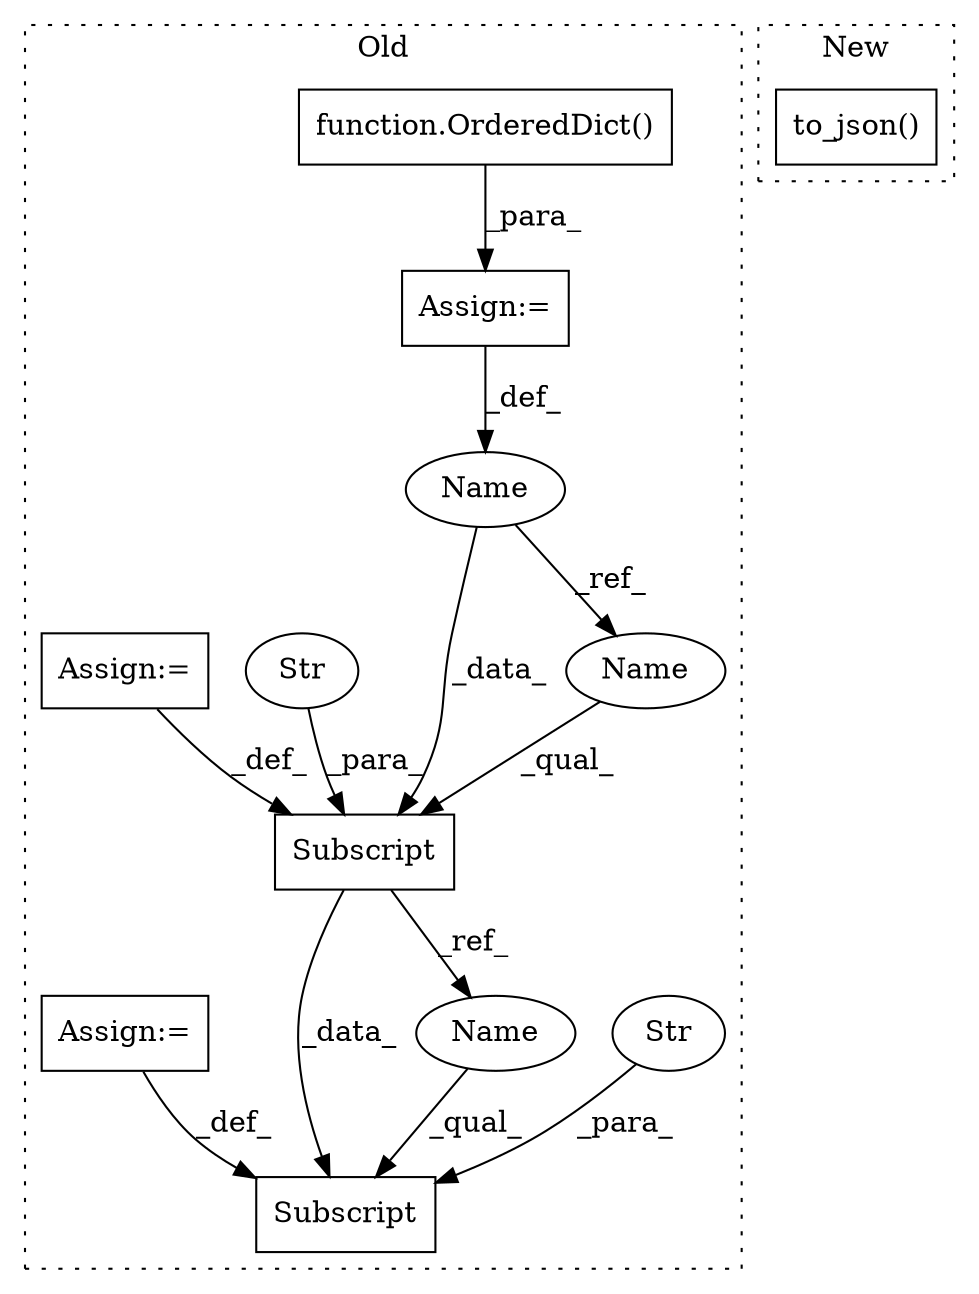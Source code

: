 digraph G {
subgraph cluster0 {
1 [label="function.OrderedDict()" a="75" s="3787" l="13" shape="box"];
3 [label="Subscript" a="63" s="3857,0" l="20,0" shape="box"];
4 [label="Str" a="66" s="3865" l="11" shape="ellipse"];
5 [label="Subscript" a="63" s="3805,0" l="20,0" shape="box"];
6 [label="Str" a="66" s="3813" l="11" shape="ellipse"];
7 [label="Name" a="87" s="3777" l="7" shape="ellipse"];
8 [label="Assign:=" a="68" s="3825" l="3" shape="box"];
9 [label="Assign:=" a="68" s="3877" l="3" shape="box"];
10 [label="Assign:=" a="68" s="3784" l="3" shape="box"];
11 [label="Name" a="87" s="3857" l="7" shape="ellipse"];
12 [label="Name" a="87" s="3805" l="7" shape="ellipse"];
label = "Old";
style="dotted";
}
subgraph cluster1 {
2 [label="to_json()" a="75" s="4115" l="24" shape="box"];
label = "New";
style="dotted";
}
1 -> 10 [label="_para_"];
4 -> 3 [label="_para_"];
5 -> 3 [label="_data_"];
5 -> 11 [label="_ref_"];
6 -> 5 [label="_para_"];
7 -> 12 [label="_ref_"];
7 -> 5 [label="_data_"];
8 -> 5 [label="_def_"];
9 -> 3 [label="_def_"];
10 -> 7 [label="_def_"];
11 -> 3 [label="_qual_"];
12 -> 5 [label="_qual_"];
}
